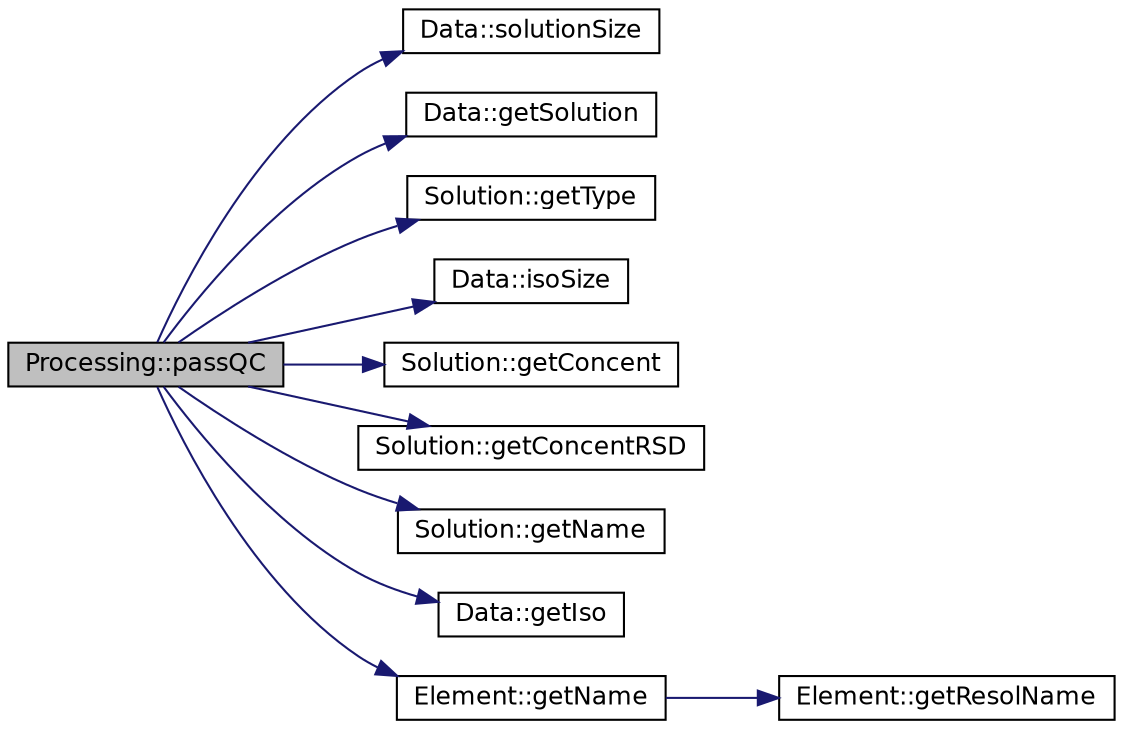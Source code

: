 digraph "Processing::passQC"
{
 // INTERACTIVE_SVG=YES
  edge [fontname="Helvetica",fontsize="12",labelfontname="Helvetica",labelfontsize="12"];
  node [fontname="Helvetica",fontsize="12",shape=record];
  rankdir="LR";
  Node1 [label="Processing::passQC",height=0.2,width=0.4,color="black", fillcolor="grey75", style="filled" fontcolor="black"];
  Node1 -> Node2 [color="midnightblue",fontsize="12",style="solid",fontname="Helvetica"];
  Node2 [label="Data::solutionSize",height=0.2,width=0.4,color="black", fillcolor="white", style="filled",URL="$a00002.html#a84179b0c71fb3e69cfa177e92004ee79",tooltip="Gets the Number of Solutions. "];
  Node1 -> Node3 [color="midnightblue",fontsize="12",style="solid",fontname="Helvetica"];
  Node3 [label="Data::getSolution",height=0.2,width=0.4,color="black", fillcolor="white", style="filled",URL="$a00002.html#a7b1a07606090591e7fffb48be72bd734",tooltip="Gets a solution identified by its Id. "];
  Node1 -> Node4 [color="midnightblue",fontsize="12",style="solid",fontname="Helvetica"];
  Node4 [label="Solution::getType",height=0.2,width=0.4,color="black", fillcolor="white", style="filled",URL="$a00014.html#a7e480d4e590046701d82e74491ff944a",tooltip="Gets type of the solution. "];
  Node1 -> Node5 [color="midnightblue",fontsize="12",style="solid",fontname="Helvetica"];
  Node5 [label="Data::isoSize",height=0.2,width=0.4,color="black", fillcolor="white", style="filled",URL="$a00002.html#acd1f2adc01b25ef7bded9b6d2b331278",tooltip="Gets the Number of elements. "];
  Node1 -> Node6 [color="midnightblue",fontsize="12",style="solid",fontname="Helvetica"];
  Node6 [label="Solution::getConcent",height=0.2,width=0.4,color="black", fillcolor="white", style="filled",URL="$a00014.html#af9f7e1dfafa0cd431387737664e3ac7e",tooltip="Gets Concentration. "];
  Node1 -> Node7 [color="midnightblue",fontsize="12",style="solid",fontname="Helvetica"];
  Node7 [label="Solution::getConcentRSD",height=0.2,width=0.4,color="black", fillcolor="white", style="filled",URL="$a00014.html#a1adae3ea7b071d2a311b62371b959633",tooltip="Gets Concentration Relative Standard Deviation (%) "];
  Node1 -> Node8 [color="midnightblue",fontsize="12",style="solid",fontname="Helvetica"];
  Node8 [label="Solution::getName",height=0.2,width=0.4,color="black", fillcolor="white", style="filled",URL="$a00014.html#a08617ee6ca1993e92372e265829508f0",tooltip="Gets the Name. "];
  Node1 -> Node9 [color="midnightblue",fontsize="12",style="solid",fontname="Helvetica"];
  Node9 [label="Data::getIso",height=0.2,width=0.4,color="black", fillcolor="white", style="filled",URL="$a00002.html#a4baa9866aaea800c81e4502b9483e4ec",tooltip="Gets an element identified by its Id. "];
  Node1 -> Node10 [color="midnightblue",fontsize="12",style="solid",fontname="Helvetica"];
  Node10 [label="Element::getName",height=0.2,width=0.4,color="black", fillcolor="white", style="filled",URL="$a00005.html#a82faf6c27cd36339a0a12cae9beb89af",tooltip="Gets the complete Name of the istope, used to display the element to HCI. "];
  Node10 -> Node11 [color="midnightblue",fontsize="12",style="solid",fontname="Helvetica"];
  Node11 [label="Element::getResolName",height=0.2,width=0.4,color="black", fillcolor="white", style="filled",URL="$a00005.html#abb76918e2eabc06604d4abc04243a714",tooltip="Gets the resolution defined into a String. "];
}
